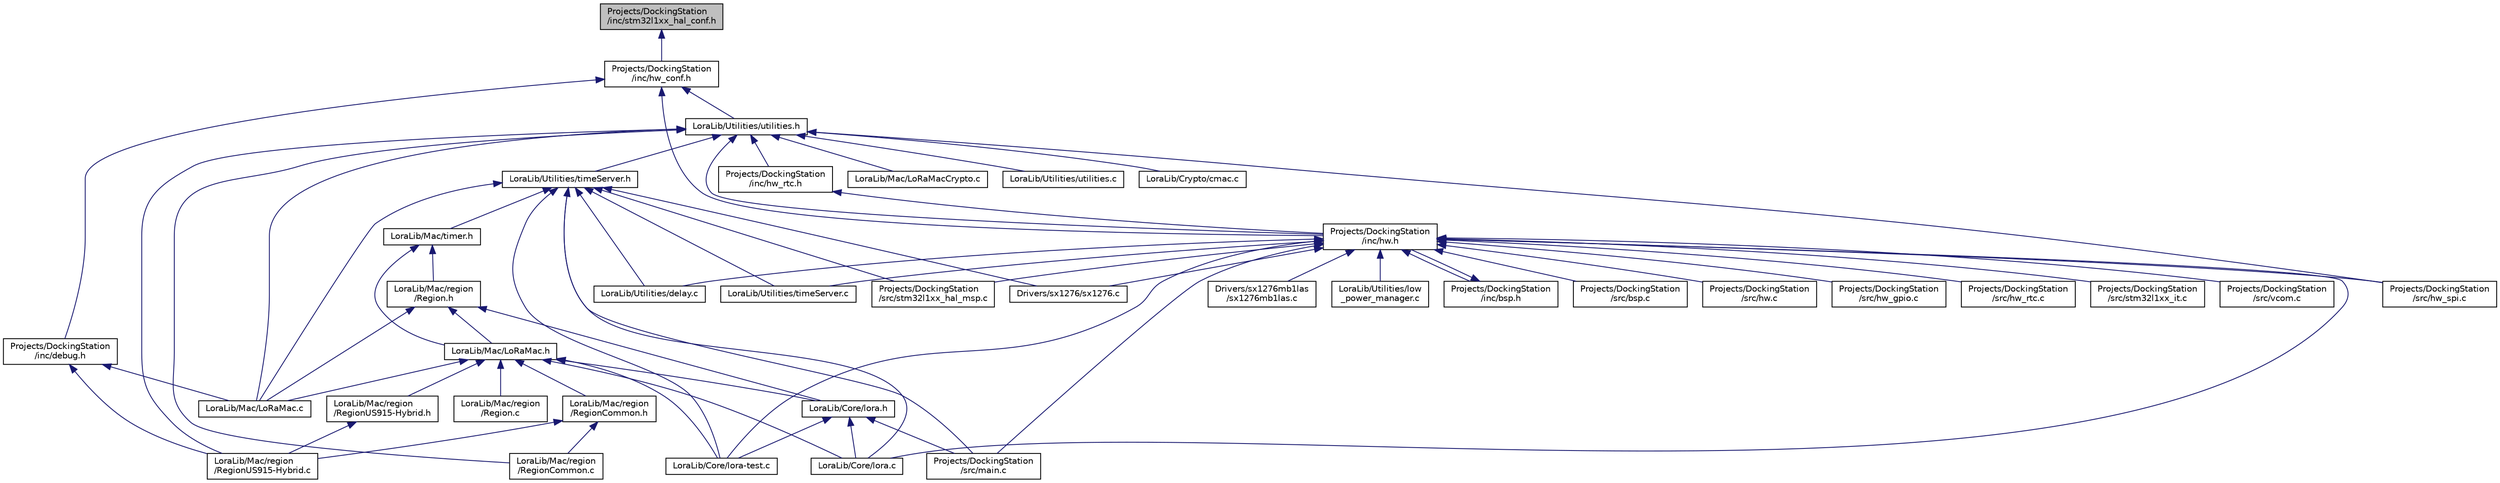 digraph "Projects/DockingStation/inc/stm32l1xx_hal_conf.h"
{
  edge [fontname="Helvetica",fontsize="10",labelfontname="Helvetica",labelfontsize="10"];
  node [fontname="Helvetica",fontsize="10",shape=record];
  Node14 [label="Projects/DockingStation\l/inc/stm32l1xx_hal_conf.h",height=0.2,width=0.4,color="black", fillcolor="grey75", style="filled", fontcolor="black"];
  Node14 -> Node15 [dir="back",color="midnightblue",fontsize="10",style="solid",fontname="Helvetica"];
  Node15 [label="Projects/DockingStation\l/inc/hw_conf.h",height=0.2,width=0.4,color="black", fillcolor="white", style="filled",URL="$hw__conf_8h.html"];
  Node15 -> Node16 [dir="back",color="midnightblue",fontsize="10",style="solid",fontname="Helvetica"];
  Node16 [label="LoraLib/Utilities/utilities.h",height=0.2,width=0.4,color="black", fillcolor="white", style="filled",URL="$utilities_8h.html"];
  Node16 -> Node17 [dir="back",color="midnightblue",fontsize="10",style="solid",fontname="Helvetica"];
  Node17 [label="LoraLib/Crypto/cmac.c",height=0.2,width=0.4,color="black", fillcolor="white", style="filled",URL="$cmac_8c.html"];
  Node16 -> Node18 [dir="back",color="midnightblue",fontsize="10",style="solid",fontname="Helvetica"];
  Node18 [label="LoraLib/Mac/LoRaMac.c",height=0.2,width=0.4,color="black", fillcolor="white", style="filled",URL="$_lo_ra_mac_8c.html",tooltip="LoRa MAC layer implementation "];
  Node16 -> Node19 [dir="back",color="midnightblue",fontsize="10",style="solid",fontname="Helvetica"];
  Node19 [label="LoraLib/Mac/LoRaMacCrypto.c",height=0.2,width=0.4,color="black", fillcolor="white", style="filled",URL="$_lo_ra_mac_crypto_8c.html",tooltip="LoRa MAC layer cryptography implementation "];
  Node16 -> Node20 [dir="back",color="midnightblue",fontsize="10",style="solid",fontname="Helvetica"];
  Node20 [label="LoraLib/Mac/region\l/RegionCommon.c",height=0.2,width=0.4,color="black", fillcolor="white", style="filled",URL="$_region_common_8c.html",tooltip="LoRa MAC common region implementation "];
  Node16 -> Node21 [dir="back",color="midnightblue",fontsize="10",style="solid",fontname="Helvetica"];
  Node21 [label="LoraLib/Mac/region\l/RegionUS915-Hybrid.c",height=0.2,width=0.4,color="black", fillcolor="white", style="filled",URL="$_region_u_s915-_hybrid_8c.html",tooltip="Region implementation for US915 Hybrid "];
  Node16 -> Node22 [dir="back",color="midnightblue",fontsize="10",style="solid",fontname="Helvetica"];
  Node22 [label="LoraLib/Utilities/timeServer.h",height=0.2,width=0.4,color="black", fillcolor="white", style="filled",URL="$time_server_8h.html"];
  Node22 -> Node23 [dir="back",color="midnightblue",fontsize="10",style="solid",fontname="Helvetica"];
  Node23 [label="Drivers/sx1276/sx1276.c",height=0.2,width=0.4,color="black", fillcolor="white", style="filled",URL="$sx1276_8c.html",tooltip="SX1276 driver implementation "];
  Node22 -> Node24 [dir="back",color="midnightblue",fontsize="10",style="solid",fontname="Helvetica"];
  Node24 [label="LoraLib/Core/lora-test.c",height=0.2,width=0.4,color="black", fillcolor="white", style="filled",URL="$lora-test_8c.html"];
  Node22 -> Node25 [dir="back",color="midnightblue",fontsize="10",style="solid",fontname="Helvetica"];
  Node25 [label="LoraLib/Core/lora.c",height=0.2,width=0.4,color="black", fillcolor="white", style="filled",URL="$lora_8c.html"];
  Node22 -> Node18 [dir="back",color="midnightblue",fontsize="10",style="solid",fontname="Helvetica"];
  Node22 -> Node26 [dir="back",color="midnightblue",fontsize="10",style="solid",fontname="Helvetica"];
  Node26 [label="LoraLib/Mac/timer.h",height=0.2,width=0.4,color="black", fillcolor="white", style="filled",URL="$timer_8h.html"];
  Node26 -> Node27 [dir="back",color="midnightblue",fontsize="10",style="solid",fontname="Helvetica"];
  Node27 [label="LoraLib/Mac/LoRaMac.h",height=0.2,width=0.4,color="black", fillcolor="white", style="filled",URL="$_lo_ra_mac_8h.html",tooltip="LoRa MAC layer implementation "];
  Node27 -> Node24 [dir="back",color="midnightblue",fontsize="10",style="solid",fontname="Helvetica"];
  Node27 -> Node28 [dir="back",color="midnightblue",fontsize="10",style="solid",fontname="Helvetica"];
  Node28 [label="LoraLib/Core/lora.h",height=0.2,width=0.4,color="black", fillcolor="white", style="filled",URL="$lora_8h.html"];
  Node28 -> Node24 [dir="back",color="midnightblue",fontsize="10",style="solid",fontname="Helvetica"];
  Node28 -> Node25 [dir="back",color="midnightblue",fontsize="10",style="solid",fontname="Helvetica"];
  Node28 -> Node29 [dir="back",color="midnightblue",fontsize="10",style="solid",fontname="Helvetica"];
  Node29 [label="Projects/DockingStation\l/src/main.c",height=0.2,width=0.4,color="black", fillcolor="white", style="filled",URL="$main_8c.html"];
  Node27 -> Node25 [dir="back",color="midnightblue",fontsize="10",style="solid",fontname="Helvetica"];
  Node27 -> Node18 [dir="back",color="midnightblue",fontsize="10",style="solid",fontname="Helvetica"];
  Node27 -> Node30 [dir="back",color="midnightblue",fontsize="10",style="solid",fontname="Helvetica"];
  Node30 [label="LoraLib/Mac/region\l/Region.c",height=0.2,width=0.4,color="black", fillcolor="white", style="filled",URL="$_region_8c.html",tooltip="Region implementation. "];
  Node27 -> Node31 [dir="back",color="midnightblue",fontsize="10",style="solid",fontname="Helvetica"];
  Node31 [label="LoraLib/Mac/region\l/RegionCommon.h",height=0.2,width=0.4,color="black", fillcolor="white", style="filled",URL="$_region_common_8h.html",tooltip="Region independent implementations which are common to all regions. "];
  Node31 -> Node20 [dir="back",color="midnightblue",fontsize="10",style="solid",fontname="Helvetica"];
  Node31 -> Node21 [dir="back",color="midnightblue",fontsize="10",style="solid",fontname="Helvetica"];
  Node27 -> Node32 [dir="back",color="midnightblue",fontsize="10",style="solid",fontname="Helvetica"];
  Node32 [label="LoraLib/Mac/region\l/RegionUS915-Hybrid.h",height=0.2,width=0.4,color="black", fillcolor="white", style="filled",URL="$_region_u_s915-_hybrid_8h.html",tooltip="Region definition for US915 "];
  Node32 -> Node21 [dir="back",color="midnightblue",fontsize="10",style="solid",fontname="Helvetica"];
  Node26 -> Node33 [dir="back",color="midnightblue",fontsize="10",style="solid",fontname="Helvetica"];
  Node33 [label="LoraLib/Mac/region\l/Region.h",height=0.2,width=0.4,color="black", fillcolor="white", style="filled",URL="$_region_8h.html",tooltip="Region implementation. "];
  Node33 -> Node28 [dir="back",color="midnightblue",fontsize="10",style="solid",fontname="Helvetica"];
  Node33 -> Node27 [dir="back",color="midnightblue",fontsize="10",style="solid",fontname="Helvetica"];
  Node33 -> Node18 [dir="back",color="midnightblue",fontsize="10",style="solid",fontname="Helvetica"];
  Node22 -> Node34 [dir="back",color="midnightblue",fontsize="10",style="solid",fontname="Helvetica"];
  Node34 [label="LoraLib/Utilities/delay.c",height=0.2,width=0.4,color="black", fillcolor="white", style="filled",URL="$delay_8c.html"];
  Node22 -> Node35 [dir="back",color="midnightblue",fontsize="10",style="solid",fontname="Helvetica"];
  Node35 [label="LoraLib/Utilities/timeServer.c",height=0.2,width=0.4,color="black", fillcolor="white", style="filled",URL="$time_server_8c.html"];
  Node22 -> Node29 [dir="back",color="midnightblue",fontsize="10",style="solid",fontname="Helvetica"];
  Node22 -> Node36 [dir="back",color="midnightblue",fontsize="10",style="solid",fontname="Helvetica"];
  Node36 [label="Projects/DockingStation\l/src/stm32l1xx_hal_msp.c",height=0.2,width=0.4,color="black", fillcolor="white", style="filled",URL="$stm32l1xx__hal__msp_8c.html"];
  Node16 -> Node37 [dir="back",color="midnightblue",fontsize="10",style="solid",fontname="Helvetica"];
  Node37 [label="LoraLib/Utilities/utilities.c",height=0.2,width=0.4,color="black", fillcolor="white", style="filled",URL="$utilities_8c.html"];
  Node16 -> Node38 [dir="back",color="midnightblue",fontsize="10",style="solid",fontname="Helvetica"];
  Node38 [label="Projects/DockingStation\l/inc/hw_rtc.h",height=0.2,width=0.4,color="black", fillcolor="white", style="filled",URL="$hw__rtc_8h.html"];
  Node38 -> Node39 [dir="back",color="midnightblue",fontsize="10",style="solid",fontname="Helvetica"];
  Node39 [label="Projects/DockingStation\l/inc/hw.h",height=0.2,width=0.4,color="black", fillcolor="white", style="filled",URL="$hw_8h.html"];
  Node39 -> Node23 [dir="back",color="midnightblue",fontsize="10",style="solid",fontname="Helvetica"];
  Node39 -> Node40 [dir="back",color="midnightblue",fontsize="10",style="solid",fontname="Helvetica"];
  Node40 [label="Drivers/sx1276mb1las\l/sx1276mb1las.c",height=0.2,width=0.4,color="black", fillcolor="white", style="filled",URL="$sx1276mb1las_8c.html"];
  Node39 -> Node24 [dir="back",color="midnightblue",fontsize="10",style="solid",fontname="Helvetica"];
  Node39 -> Node25 [dir="back",color="midnightblue",fontsize="10",style="solid",fontname="Helvetica"];
  Node39 -> Node34 [dir="back",color="midnightblue",fontsize="10",style="solid",fontname="Helvetica"];
  Node39 -> Node41 [dir="back",color="midnightblue",fontsize="10",style="solid",fontname="Helvetica"];
  Node41 [label="LoraLib/Utilities/low\l_power_manager.c",height=0.2,width=0.4,color="black", fillcolor="white", style="filled",URL="$low__power__manager_8c.html",tooltip="Low Power Manager "];
  Node39 -> Node35 [dir="back",color="midnightblue",fontsize="10",style="solid",fontname="Helvetica"];
  Node39 -> Node42 [dir="back",color="midnightblue",fontsize="10",style="solid",fontname="Helvetica"];
  Node42 [label="Projects/DockingStation\l/inc/bsp.h",height=0.2,width=0.4,color="black", fillcolor="white", style="filled",URL="$bsp_8h.html"];
  Node42 -> Node39 [dir="back",color="midnightblue",fontsize="10",style="solid",fontname="Helvetica"];
  Node39 -> Node43 [dir="back",color="midnightblue",fontsize="10",style="solid",fontname="Helvetica"];
  Node43 [label="Projects/DockingStation\l/src/bsp.c",height=0.2,width=0.4,color="black", fillcolor="white", style="filled",URL="$bsp_8c.html"];
  Node39 -> Node44 [dir="back",color="midnightblue",fontsize="10",style="solid",fontname="Helvetica"];
  Node44 [label="Projects/DockingStation\l/src/hw.c",height=0.2,width=0.4,color="black", fillcolor="white", style="filled",URL="$hw_8c.html"];
  Node39 -> Node45 [dir="back",color="midnightblue",fontsize="10",style="solid",fontname="Helvetica"];
  Node45 [label="Projects/DockingStation\l/src/hw_gpio.c",height=0.2,width=0.4,color="black", fillcolor="white", style="filled",URL="$hw__gpio_8c.html"];
  Node39 -> Node46 [dir="back",color="midnightblue",fontsize="10",style="solid",fontname="Helvetica"];
  Node46 [label="Projects/DockingStation\l/src/hw_rtc.c",height=0.2,width=0.4,color="black", fillcolor="white", style="filled",URL="$hw__rtc_8c.html"];
  Node39 -> Node47 [dir="back",color="midnightblue",fontsize="10",style="solid",fontname="Helvetica"];
  Node47 [label="Projects/DockingStation\l/src/hw_spi.c",height=0.2,width=0.4,color="black", fillcolor="white", style="filled",URL="$hw__spi_8c.html"];
  Node39 -> Node29 [dir="back",color="midnightblue",fontsize="10",style="solid",fontname="Helvetica"];
  Node39 -> Node36 [dir="back",color="midnightblue",fontsize="10",style="solid",fontname="Helvetica"];
  Node39 -> Node48 [dir="back",color="midnightblue",fontsize="10",style="solid",fontname="Helvetica"];
  Node48 [label="Projects/DockingStation\l/src/stm32l1xx_it.c",height=0.2,width=0.4,color="black", fillcolor="white", style="filled",URL="$stm32l1xx__it_8c.html",tooltip="Interrupt Service Routines. "];
  Node39 -> Node49 [dir="back",color="midnightblue",fontsize="10",style="solid",fontname="Helvetica"];
  Node49 [label="Projects/DockingStation\l/src/vcom.c",height=0.2,width=0.4,color="black", fillcolor="white", style="filled",URL="$vcom_8c.html"];
  Node16 -> Node39 [dir="back",color="midnightblue",fontsize="10",style="solid",fontname="Helvetica"];
  Node16 -> Node47 [dir="back",color="midnightblue",fontsize="10",style="solid",fontname="Helvetica"];
  Node15 -> Node39 [dir="back",color="midnightblue",fontsize="10",style="solid",fontname="Helvetica"];
  Node15 -> Node50 [dir="back",color="midnightblue",fontsize="10",style="solid",fontname="Helvetica"];
  Node50 [label="Projects/DockingStation\l/inc/debug.h",height=0.2,width=0.4,color="black", fillcolor="white", style="filled",URL="$debug_8h.html"];
  Node50 -> Node18 [dir="back",color="midnightblue",fontsize="10",style="solid",fontname="Helvetica"];
  Node50 -> Node21 [dir="back",color="midnightblue",fontsize="10",style="solid",fontname="Helvetica"];
}
